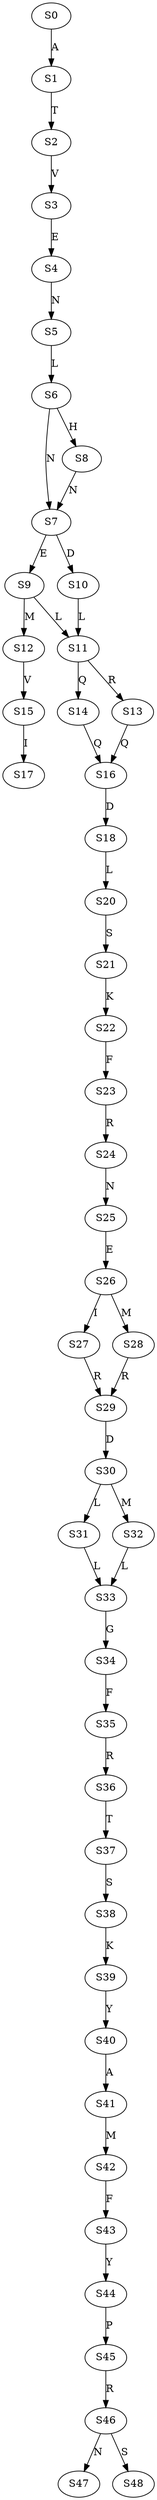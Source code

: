 strict digraph  {
	S0 -> S1 [ label = A ];
	S1 -> S2 [ label = T ];
	S2 -> S3 [ label = V ];
	S3 -> S4 [ label = E ];
	S4 -> S5 [ label = N ];
	S5 -> S6 [ label = L ];
	S6 -> S7 [ label = N ];
	S6 -> S8 [ label = H ];
	S7 -> S9 [ label = E ];
	S7 -> S10 [ label = D ];
	S8 -> S7 [ label = N ];
	S9 -> S11 [ label = L ];
	S9 -> S12 [ label = M ];
	S10 -> S11 [ label = L ];
	S11 -> S13 [ label = R ];
	S11 -> S14 [ label = Q ];
	S12 -> S15 [ label = V ];
	S13 -> S16 [ label = Q ];
	S14 -> S16 [ label = Q ];
	S15 -> S17 [ label = I ];
	S16 -> S18 [ label = D ];
	S18 -> S20 [ label = L ];
	S20 -> S21 [ label = S ];
	S21 -> S22 [ label = K ];
	S22 -> S23 [ label = F ];
	S23 -> S24 [ label = R ];
	S24 -> S25 [ label = N ];
	S25 -> S26 [ label = E ];
	S26 -> S27 [ label = I ];
	S26 -> S28 [ label = M ];
	S27 -> S29 [ label = R ];
	S28 -> S29 [ label = R ];
	S29 -> S30 [ label = D ];
	S30 -> S31 [ label = L ];
	S30 -> S32 [ label = M ];
	S31 -> S33 [ label = L ];
	S32 -> S33 [ label = L ];
	S33 -> S34 [ label = G ];
	S34 -> S35 [ label = F ];
	S35 -> S36 [ label = R ];
	S36 -> S37 [ label = T ];
	S37 -> S38 [ label = S ];
	S38 -> S39 [ label = K ];
	S39 -> S40 [ label = Y ];
	S40 -> S41 [ label = A ];
	S41 -> S42 [ label = M ];
	S42 -> S43 [ label = F ];
	S43 -> S44 [ label = Y ];
	S44 -> S45 [ label = P ];
	S45 -> S46 [ label = R ];
	S46 -> S47 [ label = N ];
	S46 -> S48 [ label = S ];
}

